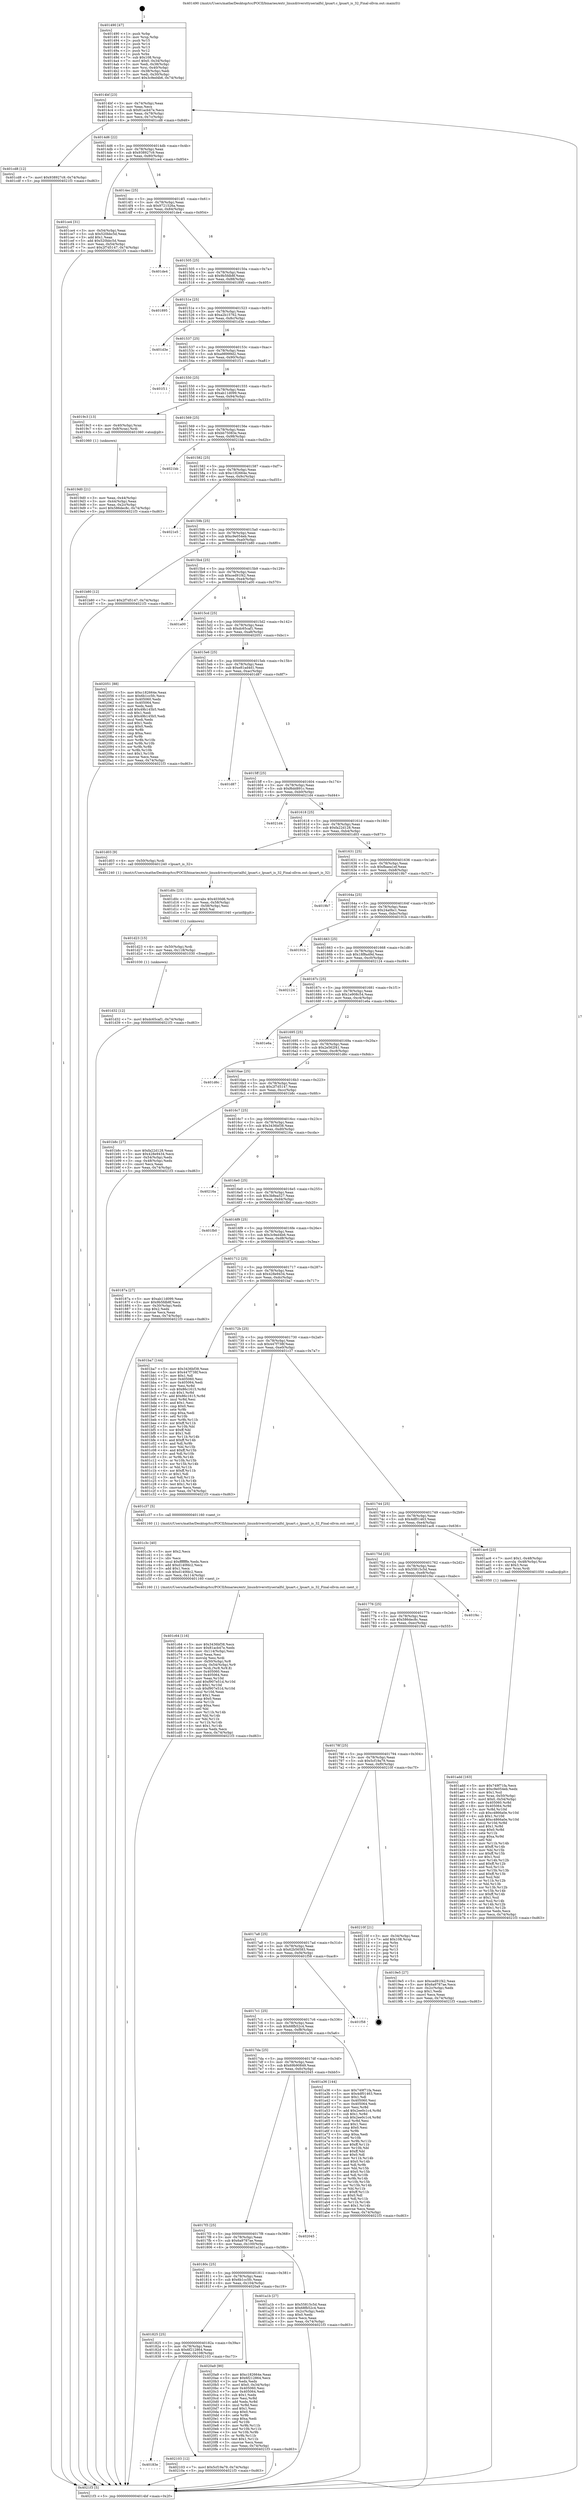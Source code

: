 digraph "0x401490" {
  label = "0x401490 (/mnt/c/Users/mathe/Desktop/tcc/POCII/binaries/extr_linuxdriversttyserialfsl_lpuart.c_lpuart_is_32_Final-ollvm.out::main(0))"
  labelloc = "t"
  node[shape=record]

  Entry [label="",width=0.3,height=0.3,shape=circle,fillcolor=black,style=filled]
  "0x4014bf" [label="{
     0x4014bf [23]\l
     | [instrs]\l
     &nbsp;&nbsp;0x4014bf \<+3\>: mov -0x74(%rbp),%eax\l
     &nbsp;&nbsp;0x4014c2 \<+2\>: mov %eax,%ecx\l
     &nbsp;&nbsp;0x4014c4 \<+6\>: sub $0x81acb47e,%ecx\l
     &nbsp;&nbsp;0x4014ca \<+3\>: mov %eax,-0x78(%rbp)\l
     &nbsp;&nbsp;0x4014cd \<+3\>: mov %ecx,-0x7c(%rbp)\l
     &nbsp;&nbsp;0x4014d0 \<+6\>: je 0000000000401cd8 \<main+0x848\>\l
  }"]
  "0x401cd8" [label="{
     0x401cd8 [12]\l
     | [instrs]\l
     &nbsp;&nbsp;0x401cd8 \<+7\>: movl $0x938927c9,-0x74(%rbp)\l
     &nbsp;&nbsp;0x401cdf \<+5\>: jmp 00000000004021f3 \<main+0xd63\>\l
  }"]
  "0x4014d6" [label="{
     0x4014d6 [22]\l
     | [instrs]\l
     &nbsp;&nbsp;0x4014d6 \<+5\>: jmp 00000000004014db \<main+0x4b\>\l
     &nbsp;&nbsp;0x4014db \<+3\>: mov -0x78(%rbp),%eax\l
     &nbsp;&nbsp;0x4014de \<+5\>: sub $0x938927c9,%eax\l
     &nbsp;&nbsp;0x4014e3 \<+3\>: mov %eax,-0x80(%rbp)\l
     &nbsp;&nbsp;0x4014e6 \<+6\>: je 0000000000401ce4 \<main+0x854\>\l
  }"]
  Exit [label="",width=0.3,height=0.3,shape=circle,fillcolor=black,style=filled,peripheries=2]
  "0x401ce4" [label="{
     0x401ce4 [31]\l
     | [instrs]\l
     &nbsp;&nbsp;0x401ce4 \<+3\>: mov -0x54(%rbp),%eax\l
     &nbsp;&nbsp;0x401ce7 \<+5\>: sub $0x520bbc5d,%eax\l
     &nbsp;&nbsp;0x401cec \<+3\>: add $0x1,%eax\l
     &nbsp;&nbsp;0x401cef \<+5\>: add $0x520bbc5d,%eax\l
     &nbsp;&nbsp;0x401cf4 \<+3\>: mov %eax,-0x54(%rbp)\l
     &nbsp;&nbsp;0x401cf7 \<+7\>: movl $0x2f7d5147,-0x74(%rbp)\l
     &nbsp;&nbsp;0x401cfe \<+5\>: jmp 00000000004021f3 \<main+0xd63\>\l
  }"]
  "0x4014ec" [label="{
     0x4014ec [25]\l
     | [instrs]\l
     &nbsp;&nbsp;0x4014ec \<+5\>: jmp 00000000004014f1 \<main+0x61\>\l
     &nbsp;&nbsp;0x4014f1 \<+3\>: mov -0x78(%rbp),%eax\l
     &nbsp;&nbsp;0x4014f4 \<+5\>: sub $0x9721526a,%eax\l
     &nbsp;&nbsp;0x4014f9 \<+6\>: mov %eax,-0x84(%rbp)\l
     &nbsp;&nbsp;0x4014ff \<+6\>: je 0000000000401de4 \<main+0x954\>\l
  }"]
  "0x40183e" [label="{
     0x40183e\l
  }", style=dashed]
  "0x401de4" [label="{
     0x401de4\l
  }", style=dashed]
  "0x401505" [label="{
     0x401505 [25]\l
     | [instrs]\l
     &nbsp;&nbsp;0x401505 \<+5\>: jmp 000000000040150a \<main+0x7a\>\l
     &nbsp;&nbsp;0x40150a \<+3\>: mov -0x78(%rbp),%eax\l
     &nbsp;&nbsp;0x40150d \<+5\>: sub $0x9b5fdb8f,%eax\l
     &nbsp;&nbsp;0x401512 \<+6\>: mov %eax,-0x88(%rbp)\l
     &nbsp;&nbsp;0x401518 \<+6\>: je 0000000000401895 \<main+0x405\>\l
  }"]
  "0x402103" [label="{
     0x402103 [12]\l
     | [instrs]\l
     &nbsp;&nbsp;0x402103 \<+7\>: movl $0x5cf19a79,-0x74(%rbp)\l
     &nbsp;&nbsp;0x40210a \<+5\>: jmp 00000000004021f3 \<main+0xd63\>\l
  }"]
  "0x401895" [label="{
     0x401895\l
  }", style=dashed]
  "0x40151e" [label="{
     0x40151e [25]\l
     | [instrs]\l
     &nbsp;&nbsp;0x40151e \<+5\>: jmp 0000000000401523 \<main+0x93\>\l
     &nbsp;&nbsp;0x401523 \<+3\>: mov -0x78(%rbp),%eax\l
     &nbsp;&nbsp;0x401526 \<+5\>: sub $0xa2b15762,%eax\l
     &nbsp;&nbsp;0x40152b \<+6\>: mov %eax,-0x8c(%rbp)\l
     &nbsp;&nbsp;0x401531 \<+6\>: je 0000000000401d3e \<main+0x8ae\>\l
  }"]
  "0x401825" [label="{
     0x401825 [25]\l
     | [instrs]\l
     &nbsp;&nbsp;0x401825 \<+5\>: jmp 000000000040182a \<main+0x39a\>\l
     &nbsp;&nbsp;0x40182a \<+3\>: mov -0x78(%rbp),%eax\l
     &nbsp;&nbsp;0x40182d \<+5\>: sub $0x6f212864,%eax\l
     &nbsp;&nbsp;0x401832 \<+6\>: mov %eax,-0x108(%rbp)\l
     &nbsp;&nbsp;0x401838 \<+6\>: je 0000000000402103 \<main+0xc73\>\l
  }"]
  "0x401d3e" [label="{
     0x401d3e\l
  }", style=dashed]
  "0x401537" [label="{
     0x401537 [25]\l
     | [instrs]\l
     &nbsp;&nbsp;0x401537 \<+5\>: jmp 000000000040153c \<main+0xac\>\l
     &nbsp;&nbsp;0x40153c \<+3\>: mov -0x78(%rbp),%eax\l
     &nbsp;&nbsp;0x40153f \<+5\>: sub $0xa98999d2,%eax\l
     &nbsp;&nbsp;0x401544 \<+6\>: mov %eax,-0x90(%rbp)\l
     &nbsp;&nbsp;0x40154a \<+6\>: je 0000000000401f11 \<main+0xa81\>\l
  }"]
  "0x4020a9" [label="{
     0x4020a9 [90]\l
     | [instrs]\l
     &nbsp;&nbsp;0x4020a9 \<+5\>: mov $0xc182664e,%eax\l
     &nbsp;&nbsp;0x4020ae \<+5\>: mov $0x6f212864,%ecx\l
     &nbsp;&nbsp;0x4020b3 \<+2\>: xor %edx,%edx\l
     &nbsp;&nbsp;0x4020b5 \<+7\>: movl $0x0,-0x34(%rbp)\l
     &nbsp;&nbsp;0x4020bc \<+7\>: mov 0x405060,%esi\l
     &nbsp;&nbsp;0x4020c3 \<+7\>: mov 0x405064,%edi\l
     &nbsp;&nbsp;0x4020ca \<+3\>: sub $0x1,%edx\l
     &nbsp;&nbsp;0x4020cd \<+3\>: mov %esi,%r8d\l
     &nbsp;&nbsp;0x4020d0 \<+3\>: add %edx,%r8d\l
     &nbsp;&nbsp;0x4020d3 \<+4\>: imul %r8d,%esi\l
     &nbsp;&nbsp;0x4020d7 \<+3\>: and $0x1,%esi\l
     &nbsp;&nbsp;0x4020da \<+3\>: cmp $0x0,%esi\l
     &nbsp;&nbsp;0x4020dd \<+4\>: sete %r9b\l
     &nbsp;&nbsp;0x4020e1 \<+3\>: cmp $0xa,%edi\l
     &nbsp;&nbsp;0x4020e4 \<+4\>: setl %r10b\l
     &nbsp;&nbsp;0x4020e8 \<+3\>: mov %r9b,%r11b\l
     &nbsp;&nbsp;0x4020eb \<+3\>: and %r10b,%r11b\l
     &nbsp;&nbsp;0x4020ee \<+3\>: xor %r10b,%r9b\l
     &nbsp;&nbsp;0x4020f1 \<+3\>: or %r9b,%r11b\l
     &nbsp;&nbsp;0x4020f4 \<+4\>: test $0x1,%r11b\l
     &nbsp;&nbsp;0x4020f8 \<+3\>: cmovne %ecx,%eax\l
     &nbsp;&nbsp;0x4020fb \<+3\>: mov %eax,-0x74(%rbp)\l
     &nbsp;&nbsp;0x4020fe \<+5\>: jmp 00000000004021f3 \<main+0xd63\>\l
  }"]
  "0x401f11" [label="{
     0x401f11\l
  }", style=dashed]
  "0x401550" [label="{
     0x401550 [25]\l
     | [instrs]\l
     &nbsp;&nbsp;0x401550 \<+5\>: jmp 0000000000401555 \<main+0xc5\>\l
     &nbsp;&nbsp;0x401555 \<+3\>: mov -0x78(%rbp),%eax\l
     &nbsp;&nbsp;0x401558 \<+5\>: sub $0xab11d099,%eax\l
     &nbsp;&nbsp;0x40155d \<+6\>: mov %eax,-0x94(%rbp)\l
     &nbsp;&nbsp;0x401563 \<+6\>: je 00000000004019c3 \<main+0x533\>\l
  }"]
  "0x401d32" [label="{
     0x401d32 [12]\l
     | [instrs]\l
     &nbsp;&nbsp;0x401d32 \<+7\>: movl $0xdc65caf1,-0x74(%rbp)\l
     &nbsp;&nbsp;0x401d39 \<+5\>: jmp 00000000004021f3 \<main+0xd63\>\l
  }"]
  "0x4019c3" [label="{
     0x4019c3 [13]\l
     | [instrs]\l
     &nbsp;&nbsp;0x4019c3 \<+4\>: mov -0x40(%rbp),%rax\l
     &nbsp;&nbsp;0x4019c7 \<+4\>: mov 0x8(%rax),%rdi\l
     &nbsp;&nbsp;0x4019cb \<+5\>: call 0000000000401060 \<atoi@plt\>\l
     | [calls]\l
     &nbsp;&nbsp;0x401060 \{1\} (unknown)\l
  }"]
  "0x401569" [label="{
     0x401569 [25]\l
     | [instrs]\l
     &nbsp;&nbsp;0x401569 \<+5\>: jmp 000000000040156e \<main+0xde\>\l
     &nbsp;&nbsp;0x40156e \<+3\>: mov -0x78(%rbp),%eax\l
     &nbsp;&nbsp;0x401571 \<+5\>: sub $0xbb75083e,%eax\l
     &nbsp;&nbsp;0x401576 \<+6\>: mov %eax,-0x98(%rbp)\l
     &nbsp;&nbsp;0x40157c \<+6\>: je 00000000004021bb \<main+0xd2b\>\l
  }"]
  "0x401d23" [label="{
     0x401d23 [15]\l
     | [instrs]\l
     &nbsp;&nbsp;0x401d23 \<+4\>: mov -0x50(%rbp),%rdi\l
     &nbsp;&nbsp;0x401d27 \<+6\>: mov %eax,-0x118(%rbp)\l
     &nbsp;&nbsp;0x401d2d \<+5\>: call 0000000000401030 \<free@plt\>\l
     | [calls]\l
     &nbsp;&nbsp;0x401030 \{1\} (unknown)\l
  }"]
  "0x4021bb" [label="{
     0x4021bb\l
  }", style=dashed]
  "0x401582" [label="{
     0x401582 [25]\l
     | [instrs]\l
     &nbsp;&nbsp;0x401582 \<+5\>: jmp 0000000000401587 \<main+0xf7\>\l
     &nbsp;&nbsp;0x401587 \<+3\>: mov -0x78(%rbp),%eax\l
     &nbsp;&nbsp;0x40158a \<+5\>: sub $0xc182664e,%eax\l
     &nbsp;&nbsp;0x40158f \<+6\>: mov %eax,-0x9c(%rbp)\l
     &nbsp;&nbsp;0x401595 \<+6\>: je 00000000004021e5 \<main+0xd55\>\l
  }"]
  "0x401d0c" [label="{
     0x401d0c [23]\l
     | [instrs]\l
     &nbsp;&nbsp;0x401d0c \<+10\>: movabs $0x4030d6,%rdi\l
     &nbsp;&nbsp;0x401d16 \<+3\>: mov %eax,-0x58(%rbp)\l
     &nbsp;&nbsp;0x401d19 \<+3\>: mov -0x58(%rbp),%esi\l
     &nbsp;&nbsp;0x401d1c \<+2\>: mov $0x0,%al\l
     &nbsp;&nbsp;0x401d1e \<+5\>: call 0000000000401040 \<printf@plt\>\l
     | [calls]\l
     &nbsp;&nbsp;0x401040 \{1\} (unknown)\l
  }"]
  "0x4021e5" [label="{
     0x4021e5\l
  }", style=dashed]
  "0x40159b" [label="{
     0x40159b [25]\l
     | [instrs]\l
     &nbsp;&nbsp;0x40159b \<+5\>: jmp 00000000004015a0 \<main+0x110\>\l
     &nbsp;&nbsp;0x4015a0 \<+3\>: mov -0x78(%rbp),%eax\l
     &nbsp;&nbsp;0x4015a3 \<+5\>: sub $0xc9e054eb,%eax\l
     &nbsp;&nbsp;0x4015a8 \<+6\>: mov %eax,-0xa0(%rbp)\l
     &nbsp;&nbsp;0x4015ae \<+6\>: je 0000000000401b80 \<main+0x6f0\>\l
  }"]
  "0x401c64" [label="{
     0x401c64 [116]\l
     | [instrs]\l
     &nbsp;&nbsp;0x401c64 \<+5\>: mov $0x3436bf38,%ecx\l
     &nbsp;&nbsp;0x401c69 \<+5\>: mov $0x81acb47e,%edx\l
     &nbsp;&nbsp;0x401c6e \<+6\>: mov -0x114(%rbp),%esi\l
     &nbsp;&nbsp;0x401c74 \<+3\>: imul %eax,%esi\l
     &nbsp;&nbsp;0x401c77 \<+3\>: movslq %esi,%rdi\l
     &nbsp;&nbsp;0x401c7a \<+4\>: mov -0x50(%rbp),%r8\l
     &nbsp;&nbsp;0x401c7e \<+4\>: movslq -0x54(%rbp),%r9\l
     &nbsp;&nbsp;0x401c82 \<+4\>: mov %rdi,(%r8,%r9,8)\l
     &nbsp;&nbsp;0x401c86 \<+7\>: mov 0x405060,%eax\l
     &nbsp;&nbsp;0x401c8d \<+7\>: mov 0x405064,%esi\l
     &nbsp;&nbsp;0x401c94 \<+3\>: mov %eax,%r10d\l
     &nbsp;&nbsp;0x401c97 \<+7\>: add $0xf907e51d,%r10d\l
     &nbsp;&nbsp;0x401c9e \<+4\>: sub $0x1,%r10d\l
     &nbsp;&nbsp;0x401ca2 \<+7\>: sub $0xf907e51d,%r10d\l
     &nbsp;&nbsp;0x401ca9 \<+4\>: imul %r10d,%eax\l
     &nbsp;&nbsp;0x401cad \<+3\>: and $0x1,%eax\l
     &nbsp;&nbsp;0x401cb0 \<+3\>: cmp $0x0,%eax\l
     &nbsp;&nbsp;0x401cb3 \<+4\>: sete %r11b\l
     &nbsp;&nbsp;0x401cb7 \<+3\>: cmp $0xa,%esi\l
     &nbsp;&nbsp;0x401cba \<+3\>: setl %bl\l
     &nbsp;&nbsp;0x401cbd \<+3\>: mov %r11b,%r14b\l
     &nbsp;&nbsp;0x401cc0 \<+3\>: and %bl,%r14b\l
     &nbsp;&nbsp;0x401cc3 \<+3\>: xor %bl,%r11b\l
     &nbsp;&nbsp;0x401cc6 \<+3\>: or %r11b,%r14b\l
     &nbsp;&nbsp;0x401cc9 \<+4\>: test $0x1,%r14b\l
     &nbsp;&nbsp;0x401ccd \<+3\>: cmovne %edx,%ecx\l
     &nbsp;&nbsp;0x401cd0 \<+3\>: mov %ecx,-0x74(%rbp)\l
     &nbsp;&nbsp;0x401cd3 \<+5\>: jmp 00000000004021f3 \<main+0xd63\>\l
  }"]
  "0x401b80" [label="{
     0x401b80 [12]\l
     | [instrs]\l
     &nbsp;&nbsp;0x401b80 \<+7\>: movl $0x2f7d5147,-0x74(%rbp)\l
     &nbsp;&nbsp;0x401b87 \<+5\>: jmp 00000000004021f3 \<main+0xd63\>\l
  }"]
  "0x4015b4" [label="{
     0x4015b4 [25]\l
     | [instrs]\l
     &nbsp;&nbsp;0x4015b4 \<+5\>: jmp 00000000004015b9 \<main+0x129\>\l
     &nbsp;&nbsp;0x4015b9 \<+3\>: mov -0x78(%rbp),%eax\l
     &nbsp;&nbsp;0x4015bc \<+5\>: sub $0xced91f42,%eax\l
     &nbsp;&nbsp;0x4015c1 \<+6\>: mov %eax,-0xa4(%rbp)\l
     &nbsp;&nbsp;0x4015c7 \<+6\>: je 0000000000401a00 \<main+0x570\>\l
  }"]
  "0x401c3c" [label="{
     0x401c3c [40]\l
     | [instrs]\l
     &nbsp;&nbsp;0x401c3c \<+5\>: mov $0x2,%ecx\l
     &nbsp;&nbsp;0x401c41 \<+1\>: cltd\l
     &nbsp;&nbsp;0x401c42 \<+2\>: idiv %ecx\l
     &nbsp;&nbsp;0x401c44 \<+6\>: imul $0xfffffffe,%edx,%ecx\l
     &nbsp;&nbsp;0x401c4a \<+6\>: add $0xd140fdc2,%ecx\l
     &nbsp;&nbsp;0x401c50 \<+3\>: add $0x1,%ecx\l
     &nbsp;&nbsp;0x401c53 \<+6\>: sub $0xd140fdc2,%ecx\l
     &nbsp;&nbsp;0x401c59 \<+6\>: mov %ecx,-0x114(%rbp)\l
     &nbsp;&nbsp;0x401c5f \<+5\>: call 0000000000401160 \<next_i\>\l
     | [calls]\l
     &nbsp;&nbsp;0x401160 \{1\} (/mnt/c/Users/mathe/Desktop/tcc/POCII/binaries/extr_linuxdriversttyserialfsl_lpuart.c_lpuart_is_32_Final-ollvm.out::next_i)\l
  }"]
  "0x401a00" [label="{
     0x401a00\l
  }", style=dashed]
  "0x4015cd" [label="{
     0x4015cd [25]\l
     | [instrs]\l
     &nbsp;&nbsp;0x4015cd \<+5\>: jmp 00000000004015d2 \<main+0x142\>\l
     &nbsp;&nbsp;0x4015d2 \<+3\>: mov -0x78(%rbp),%eax\l
     &nbsp;&nbsp;0x4015d5 \<+5\>: sub $0xdc65caf1,%eax\l
     &nbsp;&nbsp;0x4015da \<+6\>: mov %eax,-0xa8(%rbp)\l
     &nbsp;&nbsp;0x4015e0 \<+6\>: je 0000000000402051 \<main+0xbc1\>\l
  }"]
  "0x401add" [label="{
     0x401add [163]\l
     | [instrs]\l
     &nbsp;&nbsp;0x401add \<+5\>: mov $0x749f71fa,%ecx\l
     &nbsp;&nbsp;0x401ae2 \<+5\>: mov $0xc9e054eb,%edx\l
     &nbsp;&nbsp;0x401ae7 \<+3\>: mov $0x1,%sil\l
     &nbsp;&nbsp;0x401aea \<+4\>: mov %rax,-0x50(%rbp)\l
     &nbsp;&nbsp;0x401aee \<+7\>: movl $0x0,-0x54(%rbp)\l
     &nbsp;&nbsp;0x401af5 \<+8\>: mov 0x405060,%r8d\l
     &nbsp;&nbsp;0x401afd \<+8\>: mov 0x405064,%r9d\l
     &nbsp;&nbsp;0x401b05 \<+3\>: mov %r8d,%r10d\l
     &nbsp;&nbsp;0x401b08 \<+7\>: sub $0xc4866a0e,%r10d\l
     &nbsp;&nbsp;0x401b0f \<+4\>: sub $0x1,%r10d\l
     &nbsp;&nbsp;0x401b13 \<+7\>: add $0xc4866a0e,%r10d\l
     &nbsp;&nbsp;0x401b1a \<+4\>: imul %r10d,%r8d\l
     &nbsp;&nbsp;0x401b1e \<+4\>: and $0x1,%r8d\l
     &nbsp;&nbsp;0x401b22 \<+4\>: cmp $0x0,%r8d\l
     &nbsp;&nbsp;0x401b26 \<+4\>: sete %r11b\l
     &nbsp;&nbsp;0x401b2a \<+4\>: cmp $0xa,%r9d\l
     &nbsp;&nbsp;0x401b2e \<+3\>: setl %bl\l
     &nbsp;&nbsp;0x401b31 \<+3\>: mov %r11b,%r14b\l
     &nbsp;&nbsp;0x401b34 \<+4\>: xor $0xff,%r14b\l
     &nbsp;&nbsp;0x401b38 \<+3\>: mov %bl,%r15b\l
     &nbsp;&nbsp;0x401b3b \<+4\>: xor $0xff,%r15b\l
     &nbsp;&nbsp;0x401b3f \<+4\>: xor $0x1,%sil\l
     &nbsp;&nbsp;0x401b43 \<+3\>: mov %r14b,%r12b\l
     &nbsp;&nbsp;0x401b46 \<+4\>: and $0xff,%r12b\l
     &nbsp;&nbsp;0x401b4a \<+3\>: and %sil,%r11b\l
     &nbsp;&nbsp;0x401b4d \<+3\>: mov %r15b,%r13b\l
     &nbsp;&nbsp;0x401b50 \<+4\>: and $0xff,%r13b\l
     &nbsp;&nbsp;0x401b54 \<+3\>: and %sil,%bl\l
     &nbsp;&nbsp;0x401b57 \<+3\>: or %r11b,%r12b\l
     &nbsp;&nbsp;0x401b5a \<+3\>: or %bl,%r13b\l
     &nbsp;&nbsp;0x401b5d \<+3\>: xor %r13b,%r12b\l
     &nbsp;&nbsp;0x401b60 \<+3\>: or %r15b,%r14b\l
     &nbsp;&nbsp;0x401b63 \<+4\>: xor $0xff,%r14b\l
     &nbsp;&nbsp;0x401b67 \<+4\>: or $0x1,%sil\l
     &nbsp;&nbsp;0x401b6b \<+3\>: and %sil,%r14b\l
     &nbsp;&nbsp;0x401b6e \<+3\>: or %r14b,%r12b\l
     &nbsp;&nbsp;0x401b71 \<+4\>: test $0x1,%r12b\l
     &nbsp;&nbsp;0x401b75 \<+3\>: cmovne %edx,%ecx\l
     &nbsp;&nbsp;0x401b78 \<+3\>: mov %ecx,-0x74(%rbp)\l
     &nbsp;&nbsp;0x401b7b \<+5\>: jmp 00000000004021f3 \<main+0xd63\>\l
  }"]
  "0x402051" [label="{
     0x402051 [88]\l
     | [instrs]\l
     &nbsp;&nbsp;0x402051 \<+5\>: mov $0xc182664e,%eax\l
     &nbsp;&nbsp;0x402056 \<+5\>: mov $0x6b1cc5fc,%ecx\l
     &nbsp;&nbsp;0x40205b \<+7\>: mov 0x405060,%edx\l
     &nbsp;&nbsp;0x402062 \<+7\>: mov 0x405064,%esi\l
     &nbsp;&nbsp;0x402069 \<+2\>: mov %edx,%edi\l
     &nbsp;&nbsp;0x40206b \<+6\>: add $0x49b145b5,%edi\l
     &nbsp;&nbsp;0x402071 \<+3\>: sub $0x1,%edi\l
     &nbsp;&nbsp;0x402074 \<+6\>: sub $0x49b145b5,%edi\l
     &nbsp;&nbsp;0x40207a \<+3\>: imul %edi,%edx\l
     &nbsp;&nbsp;0x40207d \<+3\>: and $0x1,%edx\l
     &nbsp;&nbsp;0x402080 \<+3\>: cmp $0x0,%edx\l
     &nbsp;&nbsp;0x402083 \<+4\>: sete %r8b\l
     &nbsp;&nbsp;0x402087 \<+3\>: cmp $0xa,%esi\l
     &nbsp;&nbsp;0x40208a \<+4\>: setl %r9b\l
     &nbsp;&nbsp;0x40208e \<+3\>: mov %r8b,%r10b\l
     &nbsp;&nbsp;0x402091 \<+3\>: and %r9b,%r10b\l
     &nbsp;&nbsp;0x402094 \<+3\>: xor %r9b,%r8b\l
     &nbsp;&nbsp;0x402097 \<+3\>: or %r8b,%r10b\l
     &nbsp;&nbsp;0x40209a \<+4\>: test $0x1,%r10b\l
     &nbsp;&nbsp;0x40209e \<+3\>: cmovne %ecx,%eax\l
     &nbsp;&nbsp;0x4020a1 \<+3\>: mov %eax,-0x74(%rbp)\l
     &nbsp;&nbsp;0x4020a4 \<+5\>: jmp 00000000004021f3 \<main+0xd63\>\l
  }"]
  "0x4015e6" [label="{
     0x4015e6 [25]\l
     | [instrs]\l
     &nbsp;&nbsp;0x4015e6 \<+5\>: jmp 00000000004015eb \<main+0x15b\>\l
     &nbsp;&nbsp;0x4015eb \<+3\>: mov -0x78(%rbp),%eax\l
     &nbsp;&nbsp;0x4015ee \<+5\>: sub $0xe81ad4d1,%eax\l
     &nbsp;&nbsp;0x4015f3 \<+6\>: mov %eax,-0xac(%rbp)\l
     &nbsp;&nbsp;0x4015f9 \<+6\>: je 0000000000401d87 \<main+0x8f7\>\l
  }"]
  "0x40180c" [label="{
     0x40180c [25]\l
     | [instrs]\l
     &nbsp;&nbsp;0x40180c \<+5\>: jmp 0000000000401811 \<main+0x381\>\l
     &nbsp;&nbsp;0x401811 \<+3\>: mov -0x78(%rbp),%eax\l
     &nbsp;&nbsp;0x401814 \<+5\>: sub $0x6b1cc5fc,%eax\l
     &nbsp;&nbsp;0x401819 \<+6\>: mov %eax,-0x104(%rbp)\l
     &nbsp;&nbsp;0x40181f \<+6\>: je 00000000004020a9 \<main+0xc19\>\l
  }"]
  "0x401d87" [label="{
     0x401d87\l
  }", style=dashed]
  "0x4015ff" [label="{
     0x4015ff [25]\l
     | [instrs]\l
     &nbsp;&nbsp;0x4015ff \<+5\>: jmp 0000000000401604 \<main+0x174\>\l
     &nbsp;&nbsp;0x401604 \<+3\>: mov -0x78(%rbp),%eax\l
     &nbsp;&nbsp;0x401607 \<+5\>: sub $0xf6dd891c,%eax\l
     &nbsp;&nbsp;0x40160c \<+6\>: mov %eax,-0xb0(%rbp)\l
     &nbsp;&nbsp;0x401612 \<+6\>: je 00000000004021d4 \<main+0xd44\>\l
  }"]
  "0x401a1b" [label="{
     0x401a1b [27]\l
     | [instrs]\l
     &nbsp;&nbsp;0x401a1b \<+5\>: mov $0x55815c5d,%eax\l
     &nbsp;&nbsp;0x401a20 \<+5\>: mov $0x68fb52c4,%ecx\l
     &nbsp;&nbsp;0x401a25 \<+3\>: mov -0x2c(%rbp),%edx\l
     &nbsp;&nbsp;0x401a28 \<+3\>: cmp $0x0,%edx\l
     &nbsp;&nbsp;0x401a2b \<+3\>: cmove %ecx,%eax\l
     &nbsp;&nbsp;0x401a2e \<+3\>: mov %eax,-0x74(%rbp)\l
     &nbsp;&nbsp;0x401a31 \<+5\>: jmp 00000000004021f3 \<main+0xd63\>\l
  }"]
  "0x4021d4" [label="{
     0x4021d4\l
  }", style=dashed]
  "0x401618" [label="{
     0x401618 [25]\l
     | [instrs]\l
     &nbsp;&nbsp;0x401618 \<+5\>: jmp 000000000040161d \<main+0x18d\>\l
     &nbsp;&nbsp;0x40161d \<+3\>: mov -0x78(%rbp),%eax\l
     &nbsp;&nbsp;0x401620 \<+5\>: sub $0xfa22d128,%eax\l
     &nbsp;&nbsp;0x401625 \<+6\>: mov %eax,-0xb4(%rbp)\l
     &nbsp;&nbsp;0x40162b \<+6\>: je 0000000000401d03 \<main+0x873\>\l
  }"]
  "0x4017f3" [label="{
     0x4017f3 [25]\l
     | [instrs]\l
     &nbsp;&nbsp;0x4017f3 \<+5\>: jmp 00000000004017f8 \<main+0x368\>\l
     &nbsp;&nbsp;0x4017f8 \<+3\>: mov -0x78(%rbp),%eax\l
     &nbsp;&nbsp;0x4017fb \<+5\>: sub $0x6a9787ae,%eax\l
     &nbsp;&nbsp;0x401800 \<+6\>: mov %eax,-0x100(%rbp)\l
     &nbsp;&nbsp;0x401806 \<+6\>: je 0000000000401a1b \<main+0x58b\>\l
  }"]
  "0x401d03" [label="{
     0x401d03 [9]\l
     | [instrs]\l
     &nbsp;&nbsp;0x401d03 \<+4\>: mov -0x50(%rbp),%rdi\l
     &nbsp;&nbsp;0x401d07 \<+5\>: call 0000000000401240 \<lpuart_is_32\>\l
     | [calls]\l
     &nbsp;&nbsp;0x401240 \{1\} (/mnt/c/Users/mathe/Desktop/tcc/POCII/binaries/extr_linuxdriversttyserialfsl_lpuart.c_lpuart_is_32_Final-ollvm.out::lpuart_is_32)\l
  }"]
  "0x401631" [label="{
     0x401631 [25]\l
     | [instrs]\l
     &nbsp;&nbsp;0x401631 \<+5\>: jmp 0000000000401636 \<main+0x1a6\>\l
     &nbsp;&nbsp;0x401636 \<+3\>: mov -0x78(%rbp),%eax\l
     &nbsp;&nbsp;0x401639 \<+5\>: sub $0xfbaea1ef,%eax\l
     &nbsp;&nbsp;0x40163e \<+6\>: mov %eax,-0xb8(%rbp)\l
     &nbsp;&nbsp;0x401644 \<+6\>: je 00000000004019b7 \<main+0x527\>\l
  }"]
  "0x402045" [label="{
     0x402045\l
  }", style=dashed]
  "0x4019b7" [label="{
     0x4019b7\l
  }", style=dashed]
  "0x40164a" [label="{
     0x40164a [25]\l
     | [instrs]\l
     &nbsp;&nbsp;0x40164a \<+5\>: jmp 000000000040164f \<main+0x1bf\>\l
     &nbsp;&nbsp;0x40164f \<+3\>: mov -0x78(%rbp),%eax\l
     &nbsp;&nbsp;0x401652 \<+5\>: sub $0x24a0bc1,%eax\l
     &nbsp;&nbsp;0x401657 \<+6\>: mov %eax,-0xbc(%rbp)\l
     &nbsp;&nbsp;0x40165d \<+6\>: je 000000000040191b \<main+0x48b\>\l
  }"]
  "0x4017da" [label="{
     0x4017da [25]\l
     | [instrs]\l
     &nbsp;&nbsp;0x4017da \<+5\>: jmp 00000000004017df \<main+0x34f\>\l
     &nbsp;&nbsp;0x4017df \<+3\>: mov -0x78(%rbp),%eax\l
     &nbsp;&nbsp;0x4017e2 \<+5\>: sub $0x69b90849,%eax\l
     &nbsp;&nbsp;0x4017e7 \<+6\>: mov %eax,-0xfc(%rbp)\l
     &nbsp;&nbsp;0x4017ed \<+6\>: je 0000000000402045 \<main+0xbb5\>\l
  }"]
  "0x40191b" [label="{
     0x40191b\l
  }", style=dashed]
  "0x401663" [label="{
     0x401663 [25]\l
     | [instrs]\l
     &nbsp;&nbsp;0x401663 \<+5\>: jmp 0000000000401668 \<main+0x1d8\>\l
     &nbsp;&nbsp;0x401668 \<+3\>: mov -0x78(%rbp),%eax\l
     &nbsp;&nbsp;0x40166b \<+5\>: sub $0x18f8a49d,%eax\l
     &nbsp;&nbsp;0x401670 \<+6\>: mov %eax,-0xc0(%rbp)\l
     &nbsp;&nbsp;0x401676 \<+6\>: je 0000000000402124 \<main+0xc94\>\l
  }"]
  "0x401a36" [label="{
     0x401a36 [144]\l
     | [instrs]\l
     &nbsp;&nbsp;0x401a36 \<+5\>: mov $0x749f71fa,%eax\l
     &nbsp;&nbsp;0x401a3b \<+5\>: mov $0x4df01463,%ecx\l
     &nbsp;&nbsp;0x401a40 \<+2\>: mov $0x1,%dl\l
     &nbsp;&nbsp;0x401a42 \<+7\>: mov 0x405060,%esi\l
     &nbsp;&nbsp;0x401a49 \<+7\>: mov 0x405064,%edi\l
     &nbsp;&nbsp;0x401a50 \<+3\>: mov %esi,%r8d\l
     &nbsp;&nbsp;0x401a53 \<+7\>: add $0x2ee0c1c4,%r8d\l
     &nbsp;&nbsp;0x401a5a \<+4\>: sub $0x1,%r8d\l
     &nbsp;&nbsp;0x401a5e \<+7\>: sub $0x2ee0c1c4,%r8d\l
     &nbsp;&nbsp;0x401a65 \<+4\>: imul %r8d,%esi\l
     &nbsp;&nbsp;0x401a69 \<+3\>: and $0x1,%esi\l
     &nbsp;&nbsp;0x401a6c \<+3\>: cmp $0x0,%esi\l
     &nbsp;&nbsp;0x401a6f \<+4\>: sete %r9b\l
     &nbsp;&nbsp;0x401a73 \<+3\>: cmp $0xa,%edi\l
     &nbsp;&nbsp;0x401a76 \<+4\>: setl %r10b\l
     &nbsp;&nbsp;0x401a7a \<+3\>: mov %r9b,%r11b\l
     &nbsp;&nbsp;0x401a7d \<+4\>: xor $0xff,%r11b\l
     &nbsp;&nbsp;0x401a81 \<+3\>: mov %r10b,%bl\l
     &nbsp;&nbsp;0x401a84 \<+3\>: xor $0xff,%bl\l
     &nbsp;&nbsp;0x401a87 \<+3\>: xor $0x0,%dl\l
     &nbsp;&nbsp;0x401a8a \<+3\>: mov %r11b,%r14b\l
     &nbsp;&nbsp;0x401a8d \<+4\>: and $0x0,%r14b\l
     &nbsp;&nbsp;0x401a91 \<+3\>: and %dl,%r9b\l
     &nbsp;&nbsp;0x401a94 \<+3\>: mov %bl,%r15b\l
     &nbsp;&nbsp;0x401a97 \<+4\>: and $0x0,%r15b\l
     &nbsp;&nbsp;0x401a9b \<+3\>: and %dl,%r10b\l
     &nbsp;&nbsp;0x401a9e \<+3\>: or %r9b,%r14b\l
     &nbsp;&nbsp;0x401aa1 \<+3\>: or %r10b,%r15b\l
     &nbsp;&nbsp;0x401aa4 \<+3\>: xor %r15b,%r14b\l
     &nbsp;&nbsp;0x401aa7 \<+3\>: or %bl,%r11b\l
     &nbsp;&nbsp;0x401aaa \<+4\>: xor $0xff,%r11b\l
     &nbsp;&nbsp;0x401aae \<+3\>: or $0x0,%dl\l
     &nbsp;&nbsp;0x401ab1 \<+3\>: and %dl,%r11b\l
     &nbsp;&nbsp;0x401ab4 \<+3\>: or %r11b,%r14b\l
     &nbsp;&nbsp;0x401ab7 \<+4\>: test $0x1,%r14b\l
     &nbsp;&nbsp;0x401abb \<+3\>: cmovne %ecx,%eax\l
     &nbsp;&nbsp;0x401abe \<+3\>: mov %eax,-0x74(%rbp)\l
     &nbsp;&nbsp;0x401ac1 \<+5\>: jmp 00000000004021f3 \<main+0xd63\>\l
  }"]
  "0x402124" [label="{
     0x402124\l
  }", style=dashed]
  "0x40167c" [label="{
     0x40167c [25]\l
     | [instrs]\l
     &nbsp;&nbsp;0x40167c \<+5\>: jmp 0000000000401681 \<main+0x1f1\>\l
     &nbsp;&nbsp;0x401681 \<+3\>: mov -0x78(%rbp),%eax\l
     &nbsp;&nbsp;0x401684 \<+5\>: sub $0x1e908c54,%eax\l
     &nbsp;&nbsp;0x401689 \<+6\>: mov %eax,-0xc4(%rbp)\l
     &nbsp;&nbsp;0x40168f \<+6\>: je 0000000000401e6a \<main+0x9da\>\l
  }"]
  "0x4017c1" [label="{
     0x4017c1 [25]\l
     | [instrs]\l
     &nbsp;&nbsp;0x4017c1 \<+5\>: jmp 00000000004017c6 \<main+0x336\>\l
     &nbsp;&nbsp;0x4017c6 \<+3\>: mov -0x78(%rbp),%eax\l
     &nbsp;&nbsp;0x4017c9 \<+5\>: sub $0x68fb52c4,%eax\l
     &nbsp;&nbsp;0x4017ce \<+6\>: mov %eax,-0xf8(%rbp)\l
     &nbsp;&nbsp;0x4017d4 \<+6\>: je 0000000000401a36 \<main+0x5a6\>\l
  }"]
  "0x401e6a" [label="{
     0x401e6a\l
  }", style=dashed]
  "0x401695" [label="{
     0x401695 [25]\l
     | [instrs]\l
     &nbsp;&nbsp;0x401695 \<+5\>: jmp 000000000040169a \<main+0x20a\>\l
     &nbsp;&nbsp;0x40169a \<+3\>: mov -0x78(%rbp),%eax\l
     &nbsp;&nbsp;0x40169d \<+5\>: sub $0x2e562f41,%eax\l
     &nbsp;&nbsp;0x4016a2 \<+6\>: mov %eax,-0xc8(%rbp)\l
     &nbsp;&nbsp;0x4016a8 \<+6\>: je 0000000000401d6c \<main+0x8dc\>\l
  }"]
  "0x401f58" [label="{
     0x401f58\l
  }", style=dashed]
  "0x401d6c" [label="{
     0x401d6c\l
  }", style=dashed]
  "0x4016ae" [label="{
     0x4016ae [25]\l
     | [instrs]\l
     &nbsp;&nbsp;0x4016ae \<+5\>: jmp 00000000004016b3 \<main+0x223\>\l
     &nbsp;&nbsp;0x4016b3 \<+3\>: mov -0x78(%rbp),%eax\l
     &nbsp;&nbsp;0x4016b6 \<+5\>: sub $0x2f7d5147,%eax\l
     &nbsp;&nbsp;0x4016bb \<+6\>: mov %eax,-0xcc(%rbp)\l
     &nbsp;&nbsp;0x4016c1 \<+6\>: je 0000000000401b8c \<main+0x6fc\>\l
  }"]
  "0x4017a8" [label="{
     0x4017a8 [25]\l
     | [instrs]\l
     &nbsp;&nbsp;0x4017a8 \<+5\>: jmp 00000000004017ad \<main+0x31d\>\l
     &nbsp;&nbsp;0x4017ad \<+3\>: mov -0x78(%rbp),%eax\l
     &nbsp;&nbsp;0x4017b0 \<+5\>: sub $0x62b56583,%eax\l
     &nbsp;&nbsp;0x4017b5 \<+6\>: mov %eax,-0xf4(%rbp)\l
     &nbsp;&nbsp;0x4017bb \<+6\>: je 0000000000401f58 \<main+0xac8\>\l
  }"]
  "0x401b8c" [label="{
     0x401b8c [27]\l
     | [instrs]\l
     &nbsp;&nbsp;0x401b8c \<+5\>: mov $0xfa22d128,%eax\l
     &nbsp;&nbsp;0x401b91 \<+5\>: mov $0x428e9434,%ecx\l
     &nbsp;&nbsp;0x401b96 \<+3\>: mov -0x54(%rbp),%edx\l
     &nbsp;&nbsp;0x401b99 \<+3\>: cmp -0x48(%rbp),%edx\l
     &nbsp;&nbsp;0x401b9c \<+3\>: cmovl %ecx,%eax\l
     &nbsp;&nbsp;0x401b9f \<+3\>: mov %eax,-0x74(%rbp)\l
     &nbsp;&nbsp;0x401ba2 \<+5\>: jmp 00000000004021f3 \<main+0xd63\>\l
  }"]
  "0x4016c7" [label="{
     0x4016c7 [25]\l
     | [instrs]\l
     &nbsp;&nbsp;0x4016c7 \<+5\>: jmp 00000000004016cc \<main+0x23c\>\l
     &nbsp;&nbsp;0x4016cc \<+3\>: mov -0x78(%rbp),%eax\l
     &nbsp;&nbsp;0x4016cf \<+5\>: sub $0x3436bf38,%eax\l
     &nbsp;&nbsp;0x4016d4 \<+6\>: mov %eax,-0xd0(%rbp)\l
     &nbsp;&nbsp;0x4016da \<+6\>: je 000000000040216a \<main+0xcda\>\l
  }"]
  "0x40210f" [label="{
     0x40210f [21]\l
     | [instrs]\l
     &nbsp;&nbsp;0x40210f \<+3\>: mov -0x34(%rbp),%eax\l
     &nbsp;&nbsp;0x402112 \<+7\>: add $0x108,%rsp\l
     &nbsp;&nbsp;0x402119 \<+1\>: pop %rbx\l
     &nbsp;&nbsp;0x40211a \<+2\>: pop %r12\l
     &nbsp;&nbsp;0x40211c \<+2\>: pop %r13\l
     &nbsp;&nbsp;0x40211e \<+2\>: pop %r14\l
     &nbsp;&nbsp;0x402120 \<+2\>: pop %r15\l
     &nbsp;&nbsp;0x402122 \<+1\>: pop %rbp\l
     &nbsp;&nbsp;0x402123 \<+1\>: ret\l
  }"]
  "0x40216a" [label="{
     0x40216a\l
  }", style=dashed]
  "0x4016e0" [label="{
     0x4016e0 [25]\l
     | [instrs]\l
     &nbsp;&nbsp;0x4016e0 \<+5\>: jmp 00000000004016e5 \<main+0x255\>\l
     &nbsp;&nbsp;0x4016e5 \<+3\>: mov -0x78(%rbp),%eax\l
     &nbsp;&nbsp;0x4016e8 \<+5\>: sub $0x3b8ea527,%eax\l
     &nbsp;&nbsp;0x4016ed \<+6\>: mov %eax,-0xd4(%rbp)\l
     &nbsp;&nbsp;0x4016f3 \<+6\>: je 0000000000401fb0 \<main+0xb20\>\l
  }"]
  "0x40178f" [label="{
     0x40178f [25]\l
     | [instrs]\l
     &nbsp;&nbsp;0x40178f \<+5\>: jmp 0000000000401794 \<main+0x304\>\l
     &nbsp;&nbsp;0x401794 \<+3\>: mov -0x78(%rbp),%eax\l
     &nbsp;&nbsp;0x401797 \<+5\>: sub $0x5cf19a79,%eax\l
     &nbsp;&nbsp;0x40179c \<+6\>: mov %eax,-0xf0(%rbp)\l
     &nbsp;&nbsp;0x4017a2 \<+6\>: je 000000000040210f \<main+0xc7f\>\l
  }"]
  "0x401fb0" [label="{
     0x401fb0\l
  }", style=dashed]
  "0x4016f9" [label="{
     0x4016f9 [25]\l
     | [instrs]\l
     &nbsp;&nbsp;0x4016f9 \<+5\>: jmp 00000000004016fe \<main+0x26e\>\l
     &nbsp;&nbsp;0x4016fe \<+3\>: mov -0x78(%rbp),%eax\l
     &nbsp;&nbsp;0x401701 \<+5\>: sub $0x3c9ed4b6,%eax\l
     &nbsp;&nbsp;0x401706 \<+6\>: mov %eax,-0xd8(%rbp)\l
     &nbsp;&nbsp;0x40170c \<+6\>: je 000000000040187a \<main+0x3ea\>\l
  }"]
  "0x4019e5" [label="{
     0x4019e5 [27]\l
     | [instrs]\l
     &nbsp;&nbsp;0x4019e5 \<+5\>: mov $0xced91f42,%eax\l
     &nbsp;&nbsp;0x4019ea \<+5\>: mov $0x6a9787ae,%ecx\l
     &nbsp;&nbsp;0x4019ef \<+3\>: mov -0x2c(%rbp),%edx\l
     &nbsp;&nbsp;0x4019f2 \<+3\>: cmp $0x1,%edx\l
     &nbsp;&nbsp;0x4019f5 \<+3\>: cmovl %ecx,%eax\l
     &nbsp;&nbsp;0x4019f8 \<+3\>: mov %eax,-0x74(%rbp)\l
     &nbsp;&nbsp;0x4019fb \<+5\>: jmp 00000000004021f3 \<main+0xd63\>\l
  }"]
  "0x40187a" [label="{
     0x40187a [27]\l
     | [instrs]\l
     &nbsp;&nbsp;0x40187a \<+5\>: mov $0xab11d099,%eax\l
     &nbsp;&nbsp;0x40187f \<+5\>: mov $0x9b5fdb8f,%ecx\l
     &nbsp;&nbsp;0x401884 \<+3\>: mov -0x30(%rbp),%edx\l
     &nbsp;&nbsp;0x401887 \<+3\>: cmp $0x2,%edx\l
     &nbsp;&nbsp;0x40188a \<+3\>: cmovne %ecx,%eax\l
     &nbsp;&nbsp;0x40188d \<+3\>: mov %eax,-0x74(%rbp)\l
     &nbsp;&nbsp;0x401890 \<+5\>: jmp 00000000004021f3 \<main+0xd63\>\l
  }"]
  "0x401712" [label="{
     0x401712 [25]\l
     | [instrs]\l
     &nbsp;&nbsp;0x401712 \<+5\>: jmp 0000000000401717 \<main+0x287\>\l
     &nbsp;&nbsp;0x401717 \<+3\>: mov -0x78(%rbp),%eax\l
     &nbsp;&nbsp;0x40171a \<+5\>: sub $0x428e9434,%eax\l
     &nbsp;&nbsp;0x40171f \<+6\>: mov %eax,-0xdc(%rbp)\l
     &nbsp;&nbsp;0x401725 \<+6\>: je 0000000000401ba7 \<main+0x717\>\l
  }"]
  "0x4021f3" [label="{
     0x4021f3 [5]\l
     | [instrs]\l
     &nbsp;&nbsp;0x4021f3 \<+5\>: jmp 00000000004014bf \<main+0x2f\>\l
  }"]
  "0x401490" [label="{
     0x401490 [47]\l
     | [instrs]\l
     &nbsp;&nbsp;0x401490 \<+1\>: push %rbp\l
     &nbsp;&nbsp;0x401491 \<+3\>: mov %rsp,%rbp\l
     &nbsp;&nbsp;0x401494 \<+2\>: push %r15\l
     &nbsp;&nbsp;0x401496 \<+2\>: push %r14\l
     &nbsp;&nbsp;0x401498 \<+2\>: push %r13\l
     &nbsp;&nbsp;0x40149a \<+2\>: push %r12\l
     &nbsp;&nbsp;0x40149c \<+1\>: push %rbx\l
     &nbsp;&nbsp;0x40149d \<+7\>: sub $0x108,%rsp\l
     &nbsp;&nbsp;0x4014a4 \<+7\>: movl $0x0,-0x34(%rbp)\l
     &nbsp;&nbsp;0x4014ab \<+3\>: mov %edi,-0x38(%rbp)\l
     &nbsp;&nbsp;0x4014ae \<+4\>: mov %rsi,-0x40(%rbp)\l
     &nbsp;&nbsp;0x4014b2 \<+3\>: mov -0x38(%rbp),%edi\l
     &nbsp;&nbsp;0x4014b5 \<+3\>: mov %edi,-0x30(%rbp)\l
     &nbsp;&nbsp;0x4014b8 \<+7\>: movl $0x3c9ed4b6,-0x74(%rbp)\l
  }"]
  "0x4019d0" [label="{
     0x4019d0 [21]\l
     | [instrs]\l
     &nbsp;&nbsp;0x4019d0 \<+3\>: mov %eax,-0x44(%rbp)\l
     &nbsp;&nbsp;0x4019d3 \<+3\>: mov -0x44(%rbp),%eax\l
     &nbsp;&nbsp;0x4019d6 \<+3\>: mov %eax,-0x2c(%rbp)\l
     &nbsp;&nbsp;0x4019d9 \<+7\>: movl $0x586dec8c,-0x74(%rbp)\l
     &nbsp;&nbsp;0x4019e0 \<+5\>: jmp 00000000004021f3 \<main+0xd63\>\l
  }"]
  "0x401776" [label="{
     0x401776 [25]\l
     | [instrs]\l
     &nbsp;&nbsp;0x401776 \<+5\>: jmp 000000000040177b \<main+0x2eb\>\l
     &nbsp;&nbsp;0x40177b \<+3\>: mov -0x78(%rbp),%eax\l
     &nbsp;&nbsp;0x40177e \<+5\>: sub $0x586dec8c,%eax\l
     &nbsp;&nbsp;0x401783 \<+6\>: mov %eax,-0xec(%rbp)\l
     &nbsp;&nbsp;0x401789 \<+6\>: je 00000000004019e5 \<main+0x555\>\l
  }"]
  "0x401ba7" [label="{
     0x401ba7 [144]\l
     | [instrs]\l
     &nbsp;&nbsp;0x401ba7 \<+5\>: mov $0x3436bf38,%eax\l
     &nbsp;&nbsp;0x401bac \<+5\>: mov $0x447f738f,%ecx\l
     &nbsp;&nbsp;0x401bb1 \<+2\>: mov $0x1,%dl\l
     &nbsp;&nbsp;0x401bb3 \<+7\>: mov 0x405060,%esi\l
     &nbsp;&nbsp;0x401bba \<+7\>: mov 0x405064,%edi\l
     &nbsp;&nbsp;0x401bc1 \<+3\>: mov %esi,%r8d\l
     &nbsp;&nbsp;0x401bc4 \<+7\>: sub $0x86c1615,%r8d\l
     &nbsp;&nbsp;0x401bcb \<+4\>: sub $0x1,%r8d\l
     &nbsp;&nbsp;0x401bcf \<+7\>: add $0x86c1615,%r8d\l
     &nbsp;&nbsp;0x401bd6 \<+4\>: imul %r8d,%esi\l
     &nbsp;&nbsp;0x401bda \<+3\>: and $0x1,%esi\l
     &nbsp;&nbsp;0x401bdd \<+3\>: cmp $0x0,%esi\l
     &nbsp;&nbsp;0x401be0 \<+4\>: sete %r9b\l
     &nbsp;&nbsp;0x401be4 \<+3\>: cmp $0xa,%edi\l
     &nbsp;&nbsp;0x401be7 \<+4\>: setl %r10b\l
     &nbsp;&nbsp;0x401beb \<+3\>: mov %r9b,%r11b\l
     &nbsp;&nbsp;0x401bee \<+4\>: xor $0xff,%r11b\l
     &nbsp;&nbsp;0x401bf2 \<+3\>: mov %r10b,%bl\l
     &nbsp;&nbsp;0x401bf5 \<+3\>: xor $0xff,%bl\l
     &nbsp;&nbsp;0x401bf8 \<+3\>: xor $0x1,%dl\l
     &nbsp;&nbsp;0x401bfb \<+3\>: mov %r11b,%r14b\l
     &nbsp;&nbsp;0x401bfe \<+4\>: and $0xff,%r14b\l
     &nbsp;&nbsp;0x401c02 \<+3\>: and %dl,%r9b\l
     &nbsp;&nbsp;0x401c05 \<+3\>: mov %bl,%r15b\l
     &nbsp;&nbsp;0x401c08 \<+4\>: and $0xff,%r15b\l
     &nbsp;&nbsp;0x401c0c \<+3\>: and %dl,%r10b\l
     &nbsp;&nbsp;0x401c0f \<+3\>: or %r9b,%r14b\l
     &nbsp;&nbsp;0x401c12 \<+3\>: or %r10b,%r15b\l
     &nbsp;&nbsp;0x401c15 \<+3\>: xor %r15b,%r14b\l
     &nbsp;&nbsp;0x401c18 \<+3\>: or %bl,%r11b\l
     &nbsp;&nbsp;0x401c1b \<+4\>: xor $0xff,%r11b\l
     &nbsp;&nbsp;0x401c1f \<+3\>: or $0x1,%dl\l
     &nbsp;&nbsp;0x401c22 \<+3\>: and %dl,%r11b\l
     &nbsp;&nbsp;0x401c25 \<+3\>: or %r11b,%r14b\l
     &nbsp;&nbsp;0x401c28 \<+4\>: test $0x1,%r14b\l
     &nbsp;&nbsp;0x401c2c \<+3\>: cmovne %ecx,%eax\l
     &nbsp;&nbsp;0x401c2f \<+3\>: mov %eax,-0x74(%rbp)\l
     &nbsp;&nbsp;0x401c32 \<+5\>: jmp 00000000004021f3 \<main+0xd63\>\l
  }"]
  "0x40172b" [label="{
     0x40172b [25]\l
     | [instrs]\l
     &nbsp;&nbsp;0x40172b \<+5\>: jmp 0000000000401730 \<main+0x2a0\>\l
     &nbsp;&nbsp;0x401730 \<+3\>: mov -0x78(%rbp),%eax\l
     &nbsp;&nbsp;0x401733 \<+5\>: sub $0x447f738f,%eax\l
     &nbsp;&nbsp;0x401738 \<+6\>: mov %eax,-0xe0(%rbp)\l
     &nbsp;&nbsp;0x40173e \<+6\>: je 0000000000401c37 \<main+0x7a7\>\l
  }"]
  "0x401f4c" [label="{
     0x401f4c\l
  }", style=dashed]
  "0x401c37" [label="{
     0x401c37 [5]\l
     | [instrs]\l
     &nbsp;&nbsp;0x401c37 \<+5\>: call 0000000000401160 \<next_i\>\l
     | [calls]\l
     &nbsp;&nbsp;0x401160 \{1\} (/mnt/c/Users/mathe/Desktop/tcc/POCII/binaries/extr_linuxdriversttyserialfsl_lpuart.c_lpuart_is_32_Final-ollvm.out::next_i)\l
  }"]
  "0x401744" [label="{
     0x401744 [25]\l
     | [instrs]\l
     &nbsp;&nbsp;0x401744 \<+5\>: jmp 0000000000401749 \<main+0x2b9\>\l
     &nbsp;&nbsp;0x401749 \<+3\>: mov -0x78(%rbp),%eax\l
     &nbsp;&nbsp;0x40174c \<+5\>: sub $0x4df01463,%eax\l
     &nbsp;&nbsp;0x401751 \<+6\>: mov %eax,-0xe4(%rbp)\l
     &nbsp;&nbsp;0x401757 \<+6\>: je 0000000000401ac6 \<main+0x636\>\l
  }"]
  "0x40175d" [label="{
     0x40175d [25]\l
     | [instrs]\l
     &nbsp;&nbsp;0x40175d \<+5\>: jmp 0000000000401762 \<main+0x2d2\>\l
     &nbsp;&nbsp;0x401762 \<+3\>: mov -0x78(%rbp),%eax\l
     &nbsp;&nbsp;0x401765 \<+5\>: sub $0x55815c5d,%eax\l
     &nbsp;&nbsp;0x40176a \<+6\>: mov %eax,-0xe8(%rbp)\l
     &nbsp;&nbsp;0x401770 \<+6\>: je 0000000000401f4c \<main+0xabc\>\l
  }"]
  "0x401ac6" [label="{
     0x401ac6 [23]\l
     | [instrs]\l
     &nbsp;&nbsp;0x401ac6 \<+7\>: movl $0x1,-0x48(%rbp)\l
     &nbsp;&nbsp;0x401acd \<+4\>: movslq -0x48(%rbp),%rax\l
     &nbsp;&nbsp;0x401ad1 \<+4\>: shl $0x3,%rax\l
     &nbsp;&nbsp;0x401ad5 \<+3\>: mov %rax,%rdi\l
     &nbsp;&nbsp;0x401ad8 \<+5\>: call 0000000000401050 \<malloc@plt\>\l
     | [calls]\l
     &nbsp;&nbsp;0x401050 \{1\} (unknown)\l
  }"]
  Entry -> "0x401490" [label=" 1"]
  "0x4014bf" -> "0x401cd8" [label=" 1"]
  "0x4014bf" -> "0x4014d6" [label=" 17"]
  "0x40210f" -> Exit [label=" 1"]
  "0x4014d6" -> "0x401ce4" [label=" 1"]
  "0x4014d6" -> "0x4014ec" [label=" 16"]
  "0x402103" -> "0x4021f3" [label=" 1"]
  "0x4014ec" -> "0x401de4" [label=" 0"]
  "0x4014ec" -> "0x401505" [label=" 16"]
  "0x401825" -> "0x40183e" [label=" 0"]
  "0x401505" -> "0x401895" [label=" 0"]
  "0x401505" -> "0x40151e" [label=" 16"]
  "0x401825" -> "0x402103" [label=" 1"]
  "0x40151e" -> "0x401d3e" [label=" 0"]
  "0x40151e" -> "0x401537" [label=" 16"]
  "0x4020a9" -> "0x4021f3" [label=" 1"]
  "0x401537" -> "0x401f11" [label=" 0"]
  "0x401537" -> "0x401550" [label=" 16"]
  "0x40180c" -> "0x401825" [label=" 1"]
  "0x401550" -> "0x4019c3" [label=" 1"]
  "0x401550" -> "0x401569" [label=" 15"]
  "0x40180c" -> "0x4020a9" [label=" 1"]
  "0x401569" -> "0x4021bb" [label=" 0"]
  "0x401569" -> "0x401582" [label=" 15"]
  "0x402051" -> "0x4021f3" [label=" 1"]
  "0x401582" -> "0x4021e5" [label=" 0"]
  "0x401582" -> "0x40159b" [label=" 15"]
  "0x401d32" -> "0x4021f3" [label=" 1"]
  "0x40159b" -> "0x401b80" [label=" 1"]
  "0x40159b" -> "0x4015b4" [label=" 14"]
  "0x401d23" -> "0x401d32" [label=" 1"]
  "0x4015b4" -> "0x401a00" [label=" 0"]
  "0x4015b4" -> "0x4015cd" [label=" 14"]
  "0x401d0c" -> "0x401d23" [label=" 1"]
  "0x4015cd" -> "0x402051" [label=" 1"]
  "0x4015cd" -> "0x4015e6" [label=" 13"]
  "0x401d03" -> "0x401d0c" [label=" 1"]
  "0x4015e6" -> "0x401d87" [label=" 0"]
  "0x4015e6" -> "0x4015ff" [label=" 13"]
  "0x401ce4" -> "0x4021f3" [label=" 1"]
  "0x4015ff" -> "0x4021d4" [label=" 0"]
  "0x4015ff" -> "0x401618" [label=" 13"]
  "0x401cd8" -> "0x4021f3" [label=" 1"]
  "0x401618" -> "0x401d03" [label=" 1"]
  "0x401618" -> "0x401631" [label=" 12"]
  "0x401c3c" -> "0x401c64" [label=" 1"]
  "0x401631" -> "0x4019b7" [label=" 0"]
  "0x401631" -> "0x40164a" [label=" 12"]
  "0x401c37" -> "0x401c3c" [label=" 1"]
  "0x40164a" -> "0x40191b" [label=" 0"]
  "0x40164a" -> "0x401663" [label=" 12"]
  "0x401b8c" -> "0x4021f3" [label=" 2"]
  "0x401663" -> "0x402124" [label=" 0"]
  "0x401663" -> "0x40167c" [label=" 12"]
  "0x401b80" -> "0x4021f3" [label=" 1"]
  "0x40167c" -> "0x401e6a" [label=" 0"]
  "0x40167c" -> "0x401695" [label=" 12"]
  "0x401ac6" -> "0x401add" [label=" 1"]
  "0x401695" -> "0x401d6c" [label=" 0"]
  "0x401695" -> "0x4016ae" [label=" 12"]
  "0x401a36" -> "0x4021f3" [label=" 1"]
  "0x4016ae" -> "0x401b8c" [label=" 2"]
  "0x4016ae" -> "0x4016c7" [label=" 10"]
  "0x4017f3" -> "0x40180c" [label=" 2"]
  "0x4016c7" -> "0x40216a" [label=" 0"]
  "0x4016c7" -> "0x4016e0" [label=" 10"]
  "0x4017f3" -> "0x401a1b" [label=" 1"]
  "0x4016e0" -> "0x401fb0" [label=" 0"]
  "0x4016e0" -> "0x4016f9" [label=" 10"]
  "0x4017da" -> "0x4017f3" [label=" 3"]
  "0x4016f9" -> "0x40187a" [label=" 1"]
  "0x4016f9" -> "0x401712" [label=" 9"]
  "0x40187a" -> "0x4021f3" [label=" 1"]
  "0x401490" -> "0x4014bf" [label=" 1"]
  "0x4021f3" -> "0x4014bf" [label=" 17"]
  "0x4019c3" -> "0x4019d0" [label=" 1"]
  "0x4019d0" -> "0x4021f3" [label=" 1"]
  "0x4017da" -> "0x402045" [label=" 0"]
  "0x401712" -> "0x401ba7" [label=" 1"]
  "0x401712" -> "0x40172b" [label=" 8"]
  "0x4017c1" -> "0x4017da" [label=" 3"]
  "0x40172b" -> "0x401c37" [label=" 1"]
  "0x40172b" -> "0x401744" [label=" 7"]
  "0x4017c1" -> "0x401a36" [label=" 1"]
  "0x401744" -> "0x401ac6" [label=" 1"]
  "0x401744" -> "0x40175d" [label=" 6"]
  "0x401add" -> "0x4021f3" [label=" 1"]
  "0x40175d" -> "0x401f4c" [label=" 0"]
  "0x40175d" -> "0x401776" [label=" 6"]
  "0x401ba7" -> "0x4021f3" [label=" 1"]
  "0x401776" -> "0x4019e5" [label=" 1"]
  "0x401776" -> "0x40178f" [label=" 5"]
  "0x4019e5" -> "0x4021f3" [label=" 1"]
  "0x401c64" -> "0x4021f3" [label=" 1"]
  "0x40178f" -> "0x40210f" [label=" 1"]
  "0x40178f" -> "0x4017a8" [label=" 4"]
  "0x401a1b" -> "0x4021f3" [label=" 1"]
  "0x4017a8" -> "0x401f58" [label=" 0"]
  "0x4017a8" -> "0x4017c1" [label=" 4"]
}
